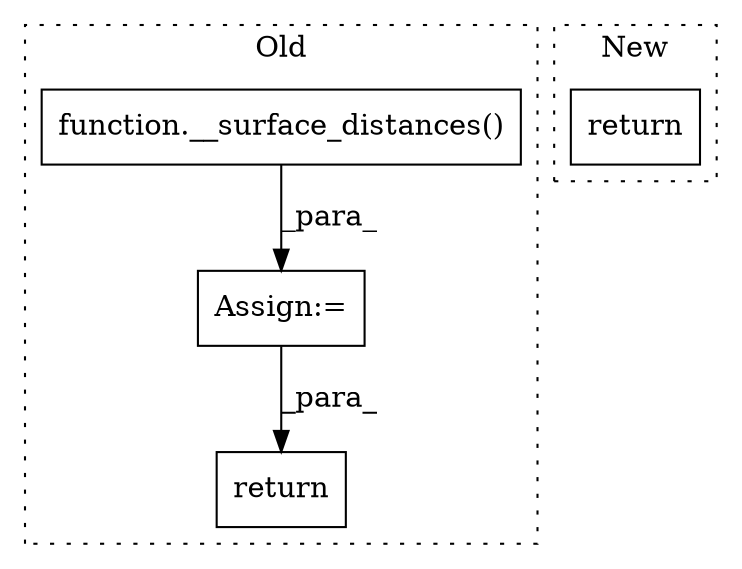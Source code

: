 digraph G {
subgraph cluster0 {
1 [label="function.__surface_distances()" a="75" s="7487,7563" l="20,1" shape="box"];
3 [label="Assign:=" a="68" s="7484" l="3" shape="box"];
4 [label="return" a="93" s="7628" l="7" shape="box"];
label = "Old";
style="dotted";
}
subgraph cluster1 {
2 [label="return" a="93" s="7653" l="7" shape="box"];
label = "New";
style="dotted";
}
1 -> 3 [label="_para_"];
3 -> 4 [label="_para_"];
}